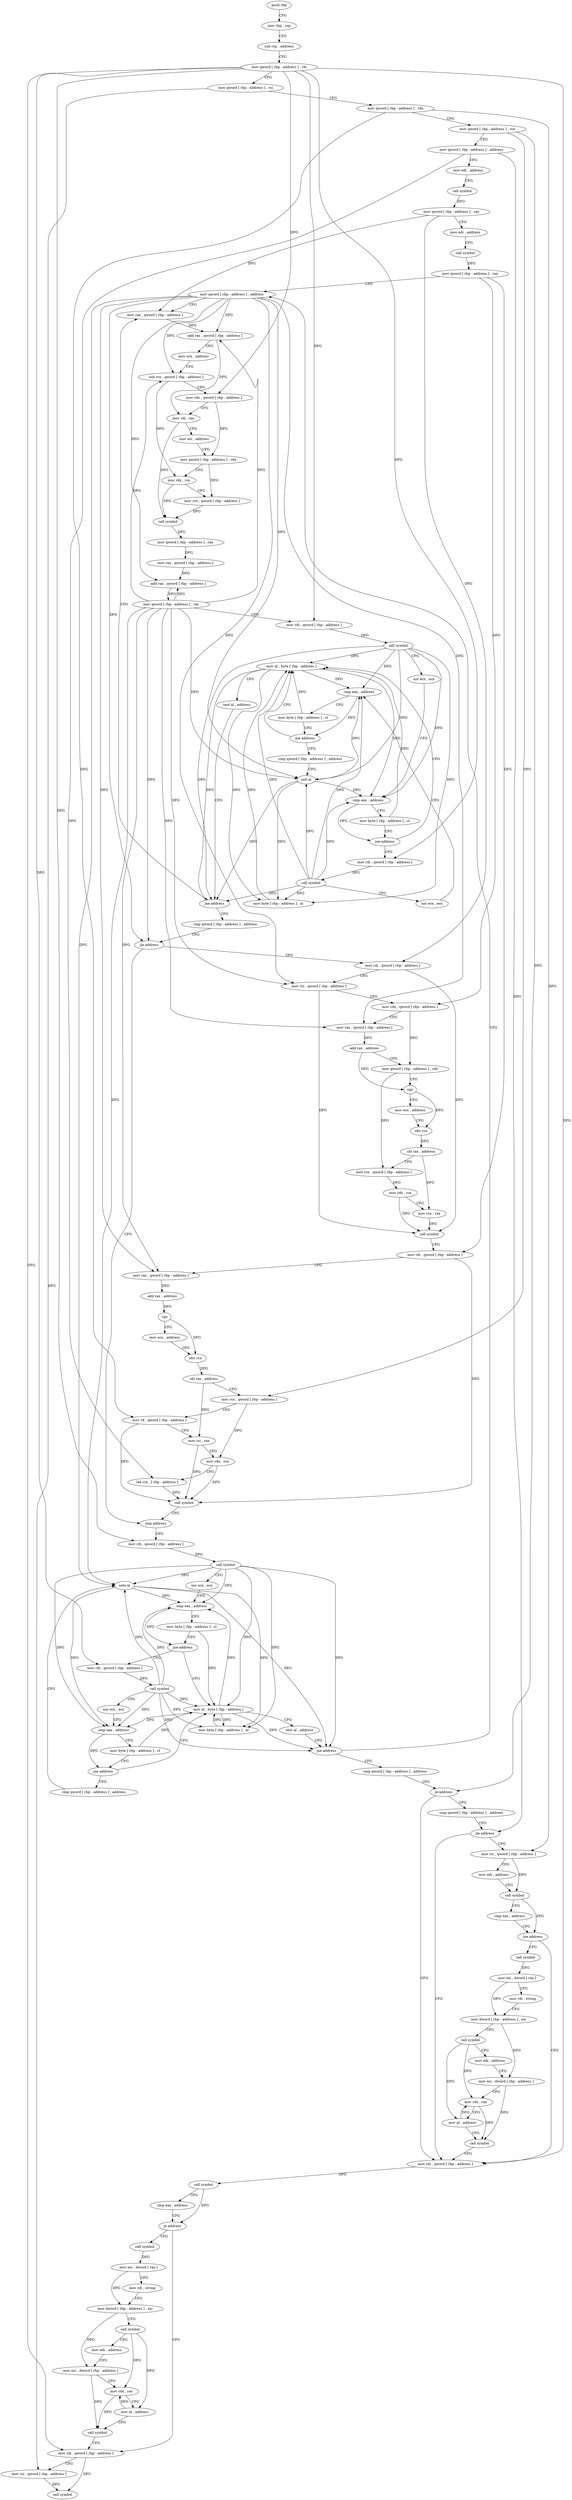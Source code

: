 digraph "func" {
"4202832" [label = "push rbp" ]
"4202833" [label = "mov rbp , rsp" ]
"4202836" [label = "sub rsp , address" ]
"4202840" [label = "mov qword [ rbp - address ] , rdi" ]
"4202844" [label = "mov qword [ rbp - address ] , rsi" ]
"4202848" [label = "mov qword [ rbp - address ] , rdx" ]
"4202852" [label = "mov qword [ rbp - address ] , rcx" ]
"4202856" [label = "mov qword [ rbp - address ] , address" ]
"4202864" [label = "mov edi , address" ]
"4202869" [label = "call symbol" ]
"4202874" [label = "mov qword [ rbp - address ] , rax" ]
"4202878" [label = "mov edi , address" ]
"4202883" [label = "call symbol" ]
"4202888" [label = "mov qword [ rbp - address ] , rax" ]
"4202892" [label = "mov qword [ rbp - address ] , address" ]
"4203021" [label = "mov al , byte [ rbp - address ]" ]
"4203024" [label = "test al , address" ]
"4203026" [label = "jne address" ]
"4202900" [label = "mov rax , qword [ rbp - address ]" ]
"4203032" [label = "cmp qword [ rbp - address ] , address" ]
"4202984" [label = "mov rdi , qword [ rbp - address ]" ]
"4202988" [label = "call symbol" ]
"4202993" [label = "xor ecx , ecx" ]
"4202995" [label = "cmp eax , address" ]
"4202998" [label = "mov byte [ rbp - address ] , cl" ]
"4203001" [label = "jne address" ]
"4203007" [label = "cmp qword [ rbp - address ] , address" ]
"4202904" [label = "add rax , qword [ rbp - address ]" ]
"4202908" [label = "mov ecx , address" ]
"4202913" [label = "sub rcx , qword [ rbp - address ]" ]
"4202917" [label = "mov rdx , qword [ rbp - address ]" ]
"4202921" [label = "mov rdi , rax" ]
"4202924" [label = "mov esi , address" ]
"4202929" [label = "mov qword [ rbp - address ] , rdx" ]
"4202933" [label = "mov rdx , rcx" ]
"4202936" [label = "mov rcx , qword [ rbp - address ]" ]
"4202940" [label = "call symbol" ]
"4202945" [label = "mov qword [ rbp - address ] , rax" ]
"4202949" [label = "mov rax , qword [ rbp - address ]" ]
"4202953" [label = "add rax , qword [ rbp - address ]" ]
"4202957" [label = "mov qword [ rbp - address ] , rax" ]
"4202961" [label = "mov rdi , qword [ rbp - address ]" ]
"4202965" [label = "call symbol" ]
"4202970" [label = "xor ecx , ecx" ]
"4202972" [label = "cmp eax , address" ]
"4202975" [label = "mov byte [ rbp - address ] , cl" ]
"4202978" [label = "jne address" ]
"4203037" [label = "jle address" ]
"4203149" [label = "jmp address" ]
"4203043" [label = "mov rdi , qword [ rbp - address ]" ]
"4203015" [label = "setl al" ]
"4203018" [label = "mov byte [ rbp - address ] , al" ]
"4203154" [label = "mov rdi , qword [ rbp - address ]" ]
"4203047" [label = "mov rsi , qword [ rbp - address ]" ]
"4203051" [label = "mov rdx , qword [ rbp - address ]" ]
"4203055" [label = "mov rax , qword [ rbp - address ]" ]
"4203059" [label = "add rax , address" ]
"4203065" [label = "mov qword [ rbp - address ] , rdx" ]
"4203069" [label = "cqo" ]
"4203071" [label = "mov ecx , address" ]
"4203076" [label = "idiv rcx" ]
"4203079" [label = "shl rax , address" ]
"4203083" [label = "mov rcx , qword [ rbp - address ]" ]
"4203087" [label = "mov rdx , rcx" ]
"4203090" [label = "mov rcx , rax" ]
"4203093" [label = "call symbol" ]
"4203098" [label = "mov rdi , qword [ rbp - address ]" ]
"4203102" [label = "mov rax , qword [ rbp - address ]" ]
"4203106" [label = "add rax , address" ]
"4203112" [label = "cqo" ]
"4203114" [label = "mov ecx , address" ]
"4203119" [label = "idiv rcx" ]
"4203122" [label = "shl rax , address" ]
"4203126" [label = "mov rcx , qword [ rbp - address ]" ]
"4203130" [label = "mov r8 , qword [ rbp - address ]" ]
"4203134" [label = "mov rsi , rax" ]
"4203137" [label = "mov rdx , rcx" ]
"4203140" [label = "lea rcx , [ rbp - address ]" ]
"4203144" [label = "call symbol" ]
"4203158" [label = "call symbol" ]
"4203163" [label = "xor ecx , ecx" ]
"4203165" [label = "cmp eax , address" ]
"4203168" [label = "mov byte [ rbp - address ] , cl" ]
"4203171" [label = "jne address" ]
"4203214" [label = "mov al , byte [ rbp - address ]" ]
"4203177" [label = "mov rdi , qword [ rbp - address ]" ]
"4203217" [label = "test al , address" ]
"4203219" [label = "jne address" ]
"4203225" [label = "cmp qword [ rbp - address ] , address" ]
"4203181" [label = "call symbol" ]
"4203186" [label = "xor ecx , ecx" ]
"4203188" [label = "cmp eax , address" ]
"4203191" [label = "mov byte [ rbp - address ] , cl" ]
"4203194" [label = "jne address" ]
"4203200" [label = "cmp qword [ rbp - address ] , address" ]
"4203230" [label = "je address" ]
"4203313" [label = "mov rdi , qword [ rbp - address ]" ]
"4203236" [label = "cmp qword [ rbp - address ] , address" ]
"4203208" [label = "sete al" ]
"4203211" [label = "mov byte [ rbp - address ] , al" ]
"4203317" [label = "call symbol" ]
"4203322" [label = "cmp eax , address" ]
"4203325" [label = "je address" ]
"4203374" [label = "mov rdi , qword [ rbp - address ]" ]
"4203331" [label = "call symbol" ]
"4203241" [label = "jle address" ]
"4203247" [label = "mov rsi , qword [ rbp - address ]" ]
"4203378" [label = "mov rsi , qword [ rbp - address ]" ]
"4203382" [label = "call symbol" ]
"4203336" [label = "mov esi , dword [ rax ]" ]
"4203338" [label = "mov rdi , string" ]
"4203348" [label = "mov dword [ rbp - address ] , esi" ]
"4203351" [label = "call symbol" ]
"4203356" [label = "mov edi , address" ]
"4203361" [label = "mov esi , dword [ rbp - address ]" ]
"4203364" [label = "mov rdx , rax" ]
"4203367" [label = "mov al , address" ]
"4203369" [label = "call symbol" ]
"4203251" [label = "mov edi , address" ]
"4203256" [label = "call symbol" ]
"4203261" [label = "cmp eax , address" ]
"4203264" [label = "jne address" ]
"4203270" [label = "call symbol" ]
"4203275" [label = "mov esi , dword [ rax ]" ]
"4203277" [label = "mov rdi , string" ]
"4203287" [label = "mov dword [ rbp - address ] , esi" ]
"4203290" [label = "call symbol" ]
"4203295" [label = "mov edi , address" ]
"4203300" [label = "mov esi , dword [ rbp - address ]" ]
"4203303" [label = "mov rdx , rax" ]
"4203306" [label = "mov al , address" ]
"4203308" [label = "call symbol" ]
"4202832" -> "4202833" [ label = "CFG" ]
"4202833" -> "4202836" [ label = "CFG" ]
"4202836" -> "4202840" [ label = "CFG" ]
"4202840" -> "4202844" [ label = "CFG" ]
"4202840" -> "4202917" [ label = "DFG" ]
"4202840" -> "4202961" [ label = "DFG" ]
"4202840" -> "4202984" [ label = "DFG" ]
"4202840" -> "4203154" [ label = "DFG" ]
"4202840" -> "4203177" [ label = "DFG" ]
"4202840" -> "4203313" [ label = "DFG" ]
"4202840" -> "4203374" [ label = "DFG" ]
"4202844" -> "4202848" [ label = "CFG" ]
"4202844" -> "4203378" [ label = "DFG" ]
"4202848" -> "4202852" [ label = "CFG" ]
"4202848" -> "4203130" [ label = "DFG" ]
"4202848" -> "4203247" [ label = "DFG" ]
"4202852" -> "4202856" [ label = "CFG" ]
"4202852" -> "4203126" [ label = "DFG" ]
"4202852" -> "4203230" [ label = "DFG" ]
"4202856" -> "4202864" [ label = "CFG" ]
"4202856" -> "4203241" [ label = "DFG" ]
"4202856" -> "4203140" [ label = "DFG" ]
"4202864" -> "4202869" [ label = "CFG" ]
"4202869" -> "4202874" [ label = "DFG" ]
"4202874" -> "4202878" [ label = "CFG" ]
"4202874" -> "4202900" [ label = "DFG" ]
"4202874" -> "4203043" [ label = "DFG" ]
"4202878" -> "4202883" [ label = "CFG" ]
"4202883" -> "4202888" [ label = "DFG" ]
"4202888" -> "4202892" [ label = "CFG" ]
"4202888" -> "4203051" [ label = "DFG" ]
"4202888" -> "4203098" [ label = "DFG" ]
"4202892" -> "4202900" [ label = "CFG" ]
"4202892" -> "4202904" [ label = "DFG" ]
"4202892" -> "4202913" [ label = "DFG" ]
"4202892" -> "4202953" [ label = "DFG" ]
"4202892" -> "4203037" [ label = "DFG" ]
"4202892" -> "4203015" [ label = "DFG" ]
"4202892" -> "4203047" [ label = "DFG" ]
"4202892" -> "4203055" [ label = "DFG" ]
"4202892" -> "4203102" [ label = "DFG" ]
"4202892" -> "4203208" [ label = "DFG" ]
"4203021" -> "4203024" [ label = "CFG" ]
"4203021" -> "4202972" [ label = "DFG" ]
"4203021" -> "4203026" [ label = "DFG" ]
"4203021" -> "4202995" [ label = "DFG" ]
"4203021" -> "4203018" [ label = "DFG" ]
"4203024" -> "4203026" [ label = "CFG" ]
"4203026" -> "4202900" [ label = "CFG" ]
"4203026" -> "4203032" [ label = "CFG" ]
"4202900" -> "4202904" [ label = "DFG" ]
"4203032" -> "4203037" [ label = "CFG" ]
"4202984" -> "4202988" [ label = "DFG" ]
"4202988" -> "4202993" [ label = "CFG" ]
"4202988" -> "4202972" [ label = "DFG" ]
"4202988" -> "4203026" [ label = "DFG" ]
"4202988" -> "4203021" [ label = "DFG" ]
"4202988" -> "4202995" [ label = "DFG" ]
"4202988" -> "4203015" [ label = "DFG" ]
"4202988" -> "4203018" [ label = "DFG" ]
"4202993" -> "4202995" [ label = "CFG" ]
"4202995" -> "4202998" [ label = "CFG" ]
"4202995" -> "4203001" [ label = "DFG" ]
"4202998" -> "4203001" [ label = "CFG" ]
"4202998" -> "4203021" [ label = "DFG" ]
"4203001" -> "4203021" [ label = "CFG" ]
"4203001" -> "4203007" [ label = "CFG" ]
"4203007" -> "4203015" [ label = "CFG" ]
"4202904" -> "4202908" [ label = "CFG" ]
"4202904" -> "4202921" [ label = "DFG" ]
"4202908" -> "4202913" [ label = "CFG" ]
"4202913" -> "4202917" [ label = "CFG" ]
"4202913" -> "4202933" [ label = "DFG" ]
"4202917" -> "4202921" [ label = "CFG" ]
"4202917" -> "4202929" [ label = "DFG" ]
"4202921" -> "4202924" [ label = "CFG" ]
"4202921" -> "4202940" [ label = "DFG" ]
"4202924" -> "4202929" [ label = "CFG" ]
"4202929" -> "4202933" [ label = "CFG" ]
"4202929" -> "4202936" [ label = "DFG" ]
"4202933" -> "4202936" [ label = "CFG" ]
"4202933" -> "4202940" [ label = "DFG" ]
"4202936" -> "4202940" [ label = "DFG" ]
"4202940" -> "4202945" [ label = "DFG" ]
"4202945" -> "4202949" [ label = "DFG" ]
"4202949" -> "4202953" [ label = "DFG" ]
"4202953" -> "4202957" [ label = "DFG" ]
"4202957" -> "4202961" [ label = "CFG" ]
"4202957" -> "4202904" [ label = "DFG" ]
"4202957" -> "4202913" [ label = "DFG" ]
"4202957" -> "4202953" [ label = "DFG" ]
"4202957" -> "4203037" [ label = "DFG" ]
"4202957" -> "4203015" [ label = "DFG" ]
"4202957" -> "4203047" [ label = "DFG" ]
"4202957" -> "4203055" [ label = "DFG" ]
"4202957" -> "4203102" [ label = "DFG" ]
"4202957" -> "4203208" [ label = "DFG" ]
"4202961" -> "4202965" [ label = "DFG" ]
"4202965" -> "4202970" [ label = "CFG" ]
"4202965" -> "4202972" [ label = "DFG" ]
"4202965" -> "4203021" [ label = "DFG" ]
"4202965" -> "4203026" [ label = "DFG" ]
"4202965" -> "4202995" [ label = "DFG" ]
"4202965" -> "4203015" [ label = "DFG" ]
"4202965" -> "4203018" [ label = "DFG" ]
"4202970" -> "4202972" [ label = "CFG" ]
"4202972" -> "4202975" [ label = "CFG" ]
"4202972" -> "4202978" [ label = "DFG" ]
"4202975" -> "4202978" [ label = "CFG" ]
"4202975" -> "4203021" [ label = "DFG" ]
"4202978" -> "4203021" [ label = "CFG" ]
"4202978" -> "4202984" [ label = "CFG" ]
"4203037" -> "4203149" [ label = "CFG" ]
"4203037" -> "4203043" [ label = "CFG" ]
"4203149" -> "4203154" [ label = "CFG" ]
"4203043" -> "4203047" [ label = "CFG" ]
"4203043" -> "4203093" [ label = "DFG" ]
"4203015" -> "4203018" [ label = "DFG" ]
"4203015" -> "4202972" [ label = "DFG" ]
"4203015" -> "4203026" [ label = "DFG" ]
"4203015" -> "4202995" [ label = "DFG" ]
"4203018" -> "4203021" [ label = "DFG" ]
"4203154" -> "4203158" [ label = "DFG" ]
"4203047" -> "4203051" [ label = "CFG" ]
"4203047" -> "4203093" [ label = "DFG" ]
"4203051" -> "4203055" [ label = "CFG" ]
"4203051" -> "4203065" [ label = "DFG" ]
"4203055" -> "4203059" [ label = "DFG" ]
"4203059" -> "4203065" [ label = "CFG" ]
"4203059" -> "4203069" [ label = "DFG" ]
"4203065" -> "4203069" [ label = "CFG" ]
"4203065" -> "4203083" [ label = "DFG" ]
"4203069" -> "4203071" [ label = "CFG" ]
"4203069" -> "4203076" [ label = "DFG" ]
"4203071" -> "4203076" [ label = "CFG" ]
"4203076" -> "4203079" [ label = "DFG" ]
"4203079" -> "4203083" [ label = "CFG" ]
"4203079" -> "4203090" [ label = "DFG" ]
"4203083" -> "4203087" [ label = "DFG" ]
"4203087" -> "4203090" [ label = "CFG" ]
"4203087" -> "4203093" [ label = "DFG" ]
"4203090" -> "4203093" [ label = "DFG" ]
"4203093" -> "4203098" [ label = "CFG" ]
"4203098" -> "4203102" [ label = "CFG" ]
"4203098" -> "4203144" [ label = "DFG" ]
"4203102" -> "4203106" [ label = "DFG" ]
"4203106" -> "4203112" [ label = "DFG" ]
"4203112" -> "4203114" [ label = "CFG" ]
"4203112" -> "4203119" [ label = "DFG" ]
"4203114" -> "4203119" [ label = "CFG" ]
"4203119" -> "4203122" [ label = "DFG" ]
"4203122" -> "4203126" [ label = "CFG" ]
"4203122" -> "4203134" [ label = "DFG" ]
"4203126" -> "4203130" [ label = "CFG" ]
"4203126" -> "4203137" [ label = "DFG" ]
"4203130" -> "4203134" [ label = "CFG" ]
"4203130" -> "4203144" [ label = "DFG" ]
"4203134" -> "4203137" [ label = "CFG" ]
"4203134" -> "4203144" [ label = "DFG" ]
"4203137" -> "4203140" [ label = "CFG" ]
"4203137" -> "4203144" [ label = "DFG" ]
"4203140" -> "4203144" [ label = "DFG" ]
"4203144" -> "4203149" [ label = "CFG" ]
"4203158" -> "4203163" [ label = "CFG" ]
"4203158" -> "4203165" [ label = "DFG" ]
"4203158" -> "4203214" [ label = "DFG" ]
"4203158" -> "4203219" [ label = "DFG" ]
"4203158" -> "4203188" [ label = "DFG" ]
"4203158" -> "4203208" [ label = "DFG" ]
"4203158" -> "4203211" [ label = "DFG" ]
"4203163" -> "4203165" [ label = "CFG" ]
"4203165" -> "4203168" [ label = "CFG" ]
"4203165" -> "4203171" [ label = "DFG" ]
"4203168" -> "4203171" [ label = "CFG" ]
"4203168" -> "4203214" [ label = "DFG" ]
"4203171" -> "4203214" [ label = "CFG" ]
"4203171" -> "4203177" [ label = "CFG" ]
"4203214" -> "4203217" [ label = "CFG" ]
"4203214" -> "4203165" [ label = "DFG" ]
"4203214" -> "4203219" [ label = "DFG" ]
"4203214" -> "4203188" [ label = "DFG" ]
"4203214" -> "4203211" [ label = "DFG" ]
"4203177" -> "4203181" [ label = "DFG" ]
"4203217" -> "4203219" [ label = "CFG" ]
"4203219" -> "4202892" [ label = "CFG" ]
"4203219" -> "4203225" [ label = "CFG" ]
"4203225" -> "4203230" [ label = "CFG" ]
"4203181" -> "4203186" [ label = "CFG" ]
"4203181" -> "4203165" [ label = "DFG" ]
"4203181" -> "4203219" [ label = "DFG" ]
"4203181" -> "4203214" [ label = "DFG" ]
"4203181" -> "4203188" [ label = "DFG" ]
"4203181" -> "4203208" [ label = "DFG" ]
"4203181" -> "4203211" [ label = "DFG" ]
"4203186" -> "4203188" [ label = "CFG" ]
"4203188" -> "4203191" [ label = "CFG" ]
"4203188" -> "4203194" [ label = "DFG" ]
"4203191" -> "4203194" [ label = "CFG" ]
"4203191" -> "4203214" [ label = "DFG" ]
"4203194" -> "4203214" [ label = "CFG" ]
"4203194" -> "4203200" [ label = "CFG" ]
"4203200" -> "4203208" [ label = "CFG" ]
"4203230" -> "4203313" [ label = "CFG" ]
"4203230" -> "4203236" [ label = "CFG" ]
"4203313" -> "4203317" [ label = "DFG" ]
"4203236" -> "4203241" [ label = "CFG" ]
"4203208" -> "4203211" [ label = "DFG" ]
"4203208" -> "4203165" [ label = "DFG" ]
"4203208" -> "4203219" [ label = "DFG" ]
"4203208" -> "4203188" [ label = "DFG" ]
"4203211" -> "4203214" [ label = "DFG" ]
"4203317" -> "4203322" [ label = "CFG" ]
"4203317" -> "4203325" [ label = "DFG" ]
"4203322" -> "4203325" [ label = "CFG" ]
"4203325" -> "4203374" [ label = "CFG" ]
"4203325" -> "4203331" [ label = "CFG" ]
"4203374" -> "4203378" [ label = "CFG" ]
"4203374" -> "4203382" [ label = "DFG" ]
"4203331" -> "4203336" [ label = "DFG" ]
"4203241" -> "4203313" [ label = "CFG" ]
"4203241" -> "4203247" [ label = "CFG" ]
"4203247" -> "4203251" [ label = "CFG" ]
"4203247" -> "4203256" [ label = "DFG" ]
"4203378" -> "4203382" [ label = "DFG" ]
"4203336" -> "4203338" [ label = "CFG" ]
"4203336" -> "4203348" [ label = "DFG" ]
"4203338" -> "4203348" [ label = "CFG" ]
"4203348" -> "4203351" [ label = "CFG" ]
"4203348" -> "4203361" [ label = "DFG" ]
"4203351" -> "4203356" [ label = "CFG" ]
"4203351" -> "4203364" [ label = "DFG" ]
"4203351" -> "4203367" [ label = "DFG" ]
"4203356" -> "4203361" [ label = "CFG" ]
"4203361" -> "4203364" [ label = "CFG" ]
"4203361" -> "4203369" [ label = "DFG" ]
"4203364" -> "4203367" [ label = "CFG" ]
"4203364" -> "4203369" [ label = "DFG" ]
"4203367" -> "4203369" [ label = "CFG" ]
"4203367" -> "4203364" [ label = "DFG" ]
"4203369" -> "4203374" [ label = "CFG" ]
"4203251" -> "4203256" [ label = "CFG" ]
"4203256" -> "4203261" [ label = "CFG" ]
"4203256" -> "4203264" [ label = "DFG" ]
"4203261" -> "4203264" [ label = "CFG" ]
"4203264" -> "4203313" [ label = "CFG" ]
"4203264" -> "4203270" [ label = "CFG" ]
"4203270" -> "4203275" [ label = "DFG" ]
"4203275" -> "4203277" [ label = "CFG" ]
"4203275" -> "4203287" [ label = "DFG" ]
"4203277" -> "4203287" [ label = "CFG" ]
"4203287" -> "4203290" [ label = "CFG" ]
"4203287" -> "4203300" [ label = "DFG" ]
"4203290" -> "4203295" [ label = "CFG" ]
"4203290" -> "4203303" [ label = "DFG" ]
"4203290" -> "4203306" [ label = "DFG" ]
"4203295" -> "4203300" [ label = "CFG" ]
"4203300" -> "4203303" [ label = "CFG" ]
"4203300" -> "4203308" [ label = "DFG" ]
"4203303" -> "4203306" [ label = "CFG" ]
"4203303" -> "4203308" [ label = "DFG" ]
"4203306" -> "4203308" [ label = "CFG" ]
"4203306" -> "4203303" [ label = "DFG" ]
"4203308" -> "4203313" [ label = "CFG" ]
}
